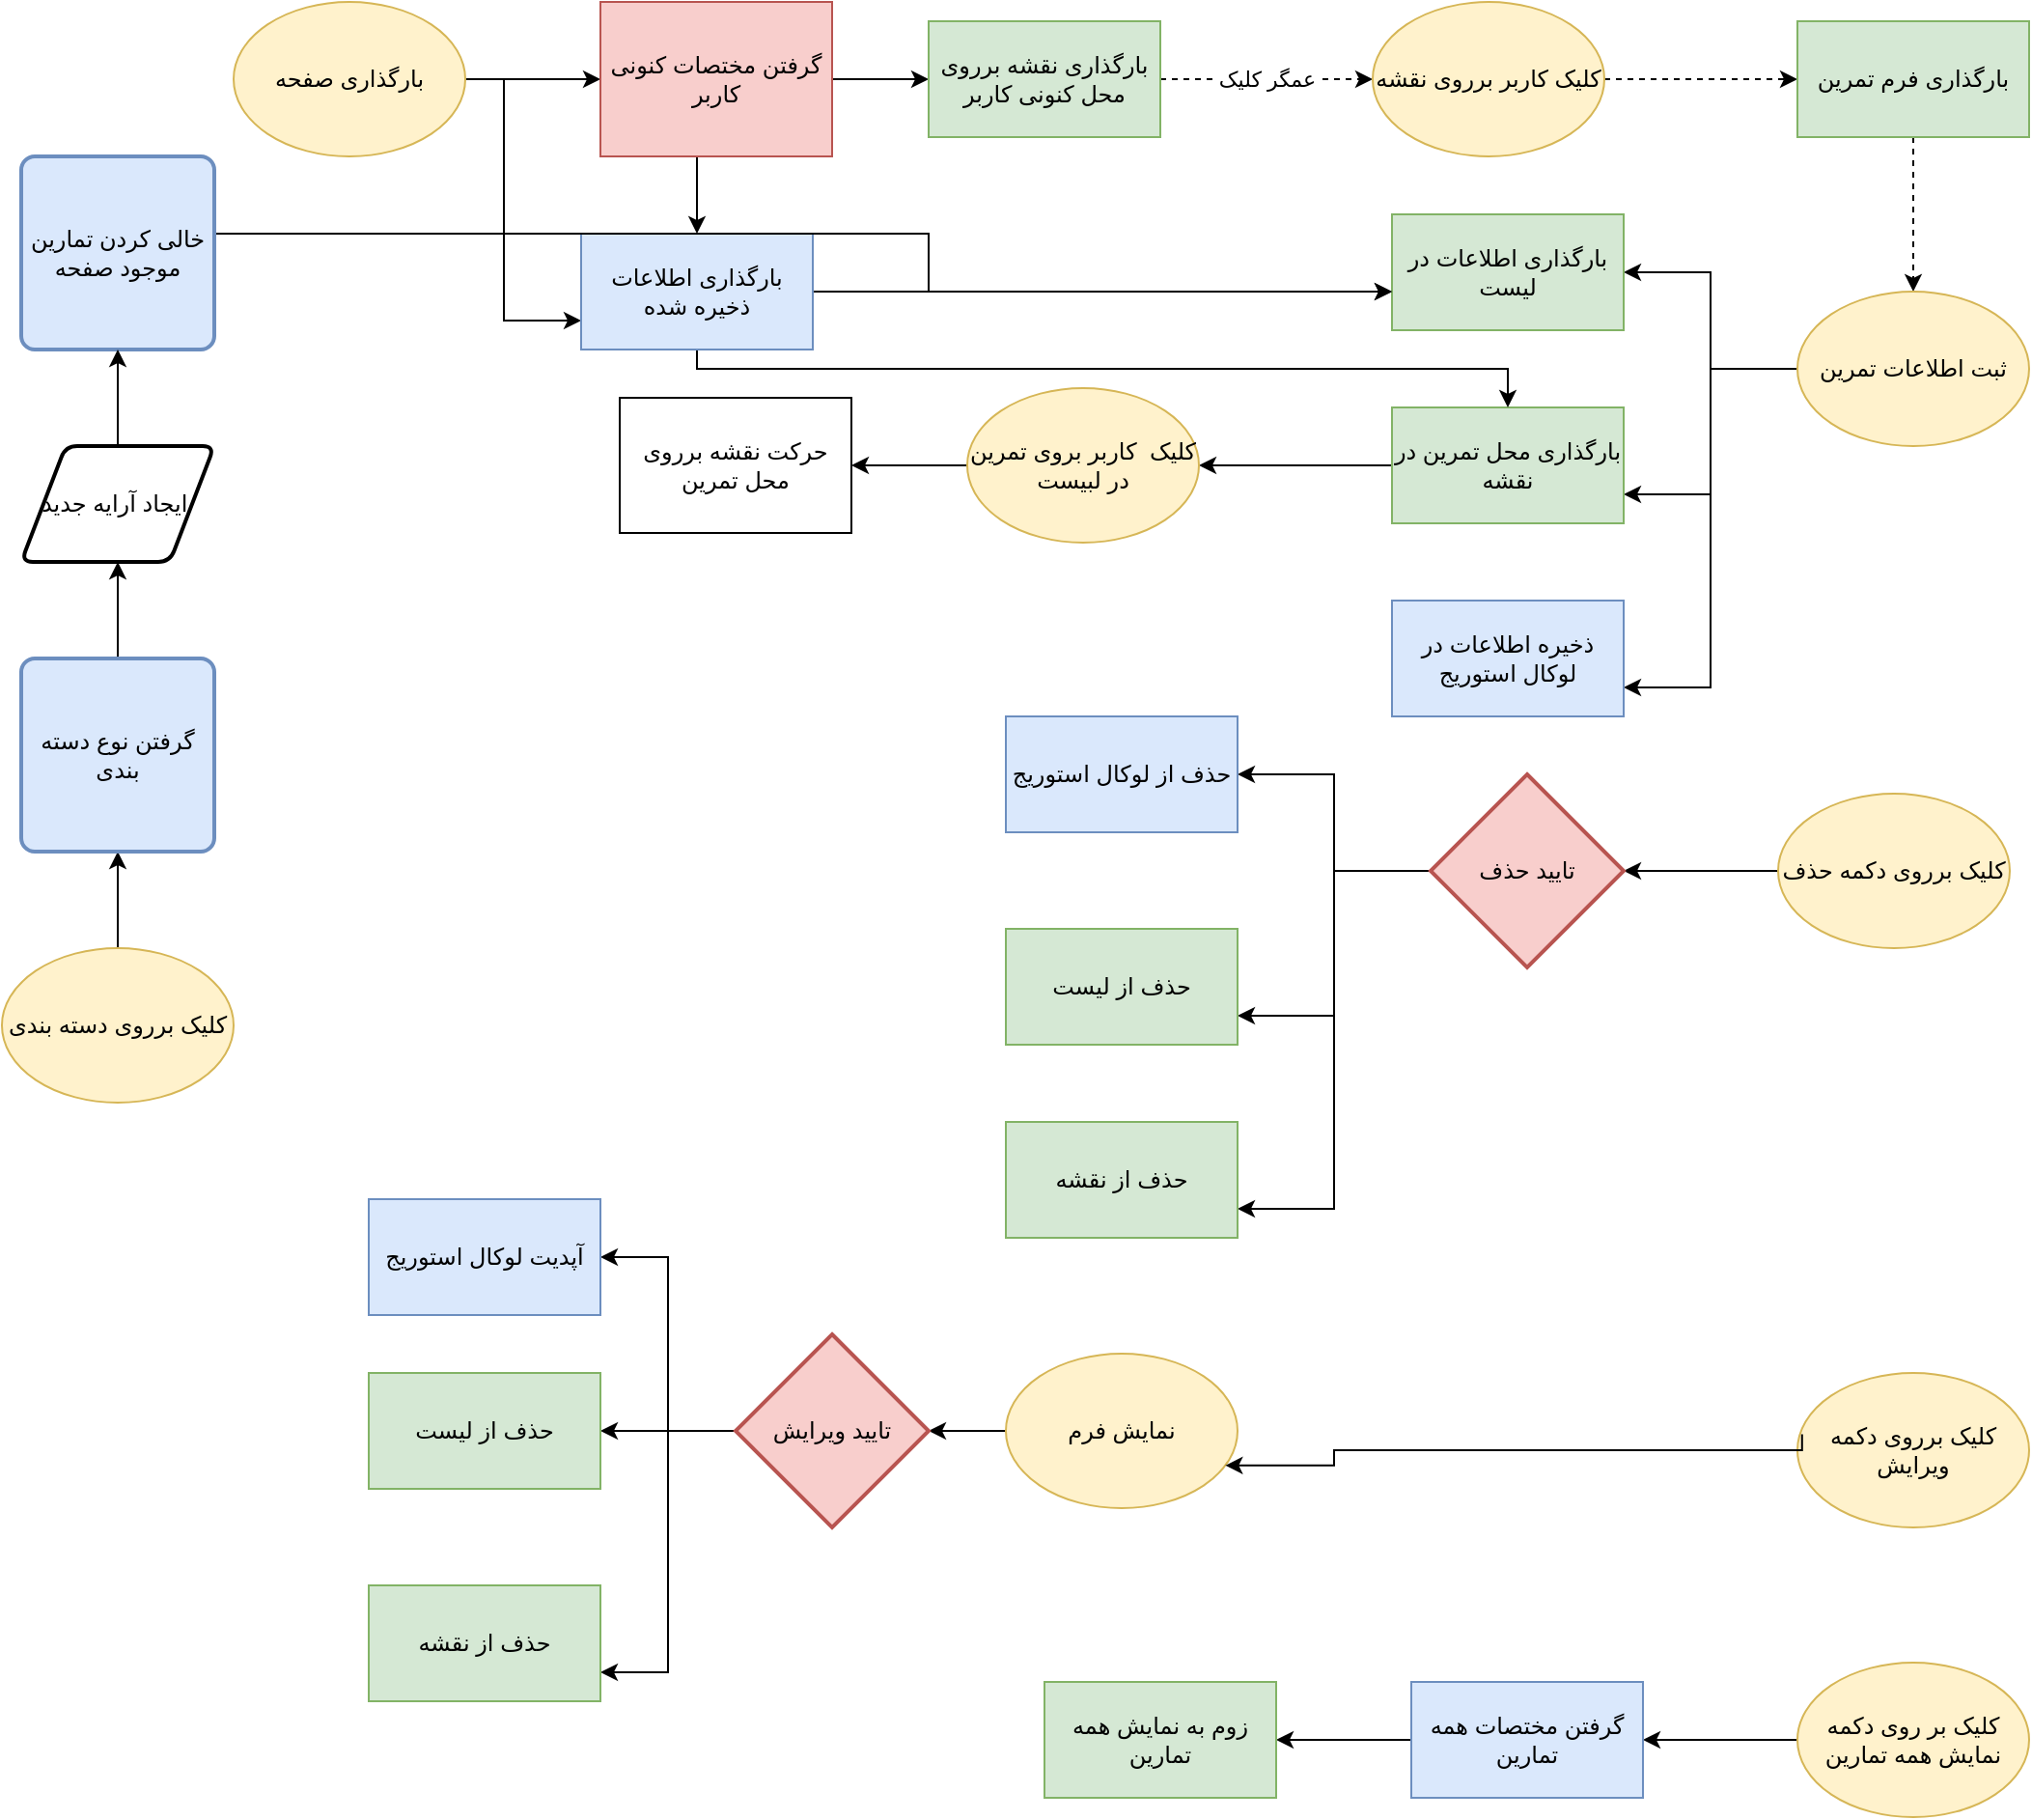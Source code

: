 <mxfile version="14.4.3" type="device"><diagram id="kmA88aOKymLp-5hWI0Im" name="Page-1"><mxGraphModel dx="2313" dy="846" grid="1" gridSize="10" guides="1" tooltips="1" connect="1" arrows="1" fold="1" page="1" pageScale="1" pageWidth="850" pageHeight="1100" math="0" shadow="0"><root><mxCell id="0"/><mxCell id="1" parent="0"/><mxCell id="PQqwstBrlagNr3IVlRmh-4" value="" style="edgeStyle=orthogonalEdgeStyle;rounded=0;orthogonalLoop=1;jettySize=auto;html=1;" parent="1" source="PQqwstBrlagNr3IVlRmh-2" target="PQqwstBrlagNr3IVlRmh-3" edge="1"><mxGeometry relative="1" as="geometry"/></mxCell><mxCell id="PQqwstBrlagNr3IVlRmh-26" style="edgeStyle=orthogonalEdgeStyle;rounded=0;orthogonalLoop=1;jettySize=auto;html=1;entryX=0;entryY=0.75;entryDx=0;entryDy=0;" parent="1" source="PQqwstBrlagNr3IVlRmh-2" target="PQqwstBrlagNr3IVlRmh-25" edge="1"><mxGeometry relative="1" as="geometry"><Array as="points"><mxPoint x="220" y="100"/><mxPoint x="220" y="225"/></Array></mxGeometry></mxCell><mxCell id="PQqwstBrlagNr3IVlRmh-2" value="بارگذاری صفحه" style="ellipse;whiteSpace=wrap;html=1;fillColor=#fff2cc;strokeColor=#d6b656;" parent="1" vertex="1"><mxGeometry x="80" y="60" width="120" height="80" as="geometry"/></mxCell><mxCell id="PQqwstBrlagNr3IVlRmh-6" value="" style="edgeStyle=orthogonalEdgeStyle;rounded=0;orthogonalLoop=1;jettySize=auto;html=1;" parent="1" source="PQqwstBrlagNr3IVlRmh-3" target="PQqwstBrlagNr3IVlRmh-5" edge="1"><mxGeometry relative="1" as="geometry"/></mxCell><mxCell id="PQqwstBrlagNr3IVlRmh-27" style="edgeStyle=orthogonalEdgeStyle;rounded=0;orthogonalLoop=1;jettySize=auto;html=1;" parent="1" source="PQqwstBrlagNr3IVlRmh-3" target="PQqwstBrlagNr3IVlRmh-25" edge="1"><mxGeometry relative="1" as="geometry"><Array as="points"><mxPoint x="320" y="160"/><mxPoint x="320" y="160"/></Array></mxGeometry></mxCell><mxCell id="PQqwstBrlagNr3IVlRmh-3" value="گرفتن مختصات کنونی کاربر" style="rounded=0;whiteSpace=wrap;html=1;fillColor=#f8cecc;strokeColor=#b85450;" parent="1" vertex="1"><mxGeometry x="270" y="60" width="120" height="80" as="geometry"/></mxCell><mxCell id="PQqwstBrlagNr3IVlRmh-8" value="عمگر کلیک" style="edgeStyle=orthogonalEdgeStyle;rounded=0;orthogonalLoop=1;jettySize=auto;html=1;dashed=1;" parent="1" source="PQqwstBrlagNr3IVlRmh-5" target="PQqwstBrlagNr3IVlRmh-7" edge="1"><mxGeometry relative="1" as="geometry"/></mxCell><mxCell id="PQqwstBrlagNr3IVlRmh-5" value="بارگذاری نقشه برروی محل کنونی کاربر" style="rounded=0;whiteSpace=wrap;html=1;fillColor=#d5e8d4;strokeColor=#82b366;" parent="1" vertex="1"><mxGeometry x="440" y="70" width="120" height="60" as="geometry"/></mxCell><mxCell id="PQqwstBrlagNr3IVlRmh-10" value="" style="edgeStyle=orthogonalEdgeStyle;rounded=0;orthogonalLoop=1;jettySize=auto;html=1;dashed=1;" parent="1" source="PQqwstBrlagNr3IVlRmh-7" target="PQqwstBrlagNr3IVlRmh-9" edge="1"><mxGeometry relative="1" as="geometry"/></mxCell><mxCell id="PQqwstBrlagNr3IVlRmh-7" value="کلیک کاربر برروی نقشه" style="ellipse;whiteSpace=wrap;html=1;fillColor=#fff2cc;strokeColor=#d6b656;" parent="1" vertex="1"><mxGeometry x="670" y="60" width="120" height="80" as="geometry"/></mxCell><mxCell id="PQqwstBrlagNr3IVlRmh-12" value="" style="edgeStyle=orthogonalEdgeStyle;rounded=0;orthogonalLoop=1;jettySize=auto;html=1;dashed=1;" parent="1" source="PQqwstBrlagNr3IVlRmh-9" target="PQqwstBrlagNr3IVlRmh-11" edge="1"><mxGeometry relative="1" as="geometry"/></mxCell><mxCell id="PQqwstBrlagNr3IVlRmh-9" value="بارگذاری فرم تمرین" style="rounded=0;whiteSpace=wrap;html=1;fillColor=#d5e8d4;strokeColor=#82b366;" parent="1" vertex="1"><mxGeometry x="890" y="70" width="120" height="60" as="geometry"/></mxCell><mxCell id="PQqwstBrlagNr3IVlRmh-18" style="edgeStyle=orthogonalEdgeStyle;rounded=0;orthogonalLoop=1;jettySize=auto;html=1;entryX=1;entryY=0.75;entryDx=0;entryDy=0;" parent="1" source="PQqwstBrlagNr3IVlRmh-11" target="PQqwstBrlagNr3IVlRmh-13" edge="1"><mxGeometry relative="1" as="geometry"/></mxCell><mxCell id="PQqwstBrlagNr3IVlRmh-19" style="edgeStyle=orthogonalEdgeStyle;rounded=0;orthogonalLoop=1;jettySize=auto;html=1;entryX=1;entryY=0.75;entryDx=0;entryDy=0;" parent="1" source="PQqwstBrlagNr3IVlRmh-11" target="PQqwstBrlagNr3IVlRmh-14" edge="1"><mxGeometry relative="1" as="geometry"/></mxCell><mxCell id="PQqwstBrlagNr3IVlRmh-20" style="edgeStyle=orthogonalEdgeStyle;rounded=0;orthogonalLoop=1;jettySize=auto;html=1;" parent="1" source="PQqwstBrlagNr3IVlRmh-11" target="PQqwstBrlagNr3IVlRmh-15" edge="1"><mxGeometry relative="1" as="geometry"/></mxCell><mxCell id="PQqwstBrlagNr3IVlRmh-11" value="ثبت اطلاعات تمرین" style="ellipse;whiteSpace=wrap;html=1;fillColor=#fff2cc;strokeColor=#d6b656;" parent="1" vertex="1"><mxGeometry x="890" y="210" width="120" height="80" as="geometry"/></mxCell><mxCell id="PQqwstBrlagNr3IVlRmh-13" value="ذخیره اطلاعات در لوکال استوریج" style="rounded=0;whiteSpace=wrap;html=1;fillColor=#dae8fc;strokeColor=#6c8ebf;" parent="1" vertex="1"><mxGeometry x="680" y="370" width="120" height="60" as="geometry"/></mxCell><mxCell id="PQqwstBrlagNr3IVlRmh-22" style="edgeStyle=orthogonalEdgeStyle;rounded=0;orthogonalLoop=1;jettySize=auto;html=1;" parent="1" source="PQqwstBrlagNr3IVlRmh-14" target="PQqwstBrlagNr3IVlRmh-21" edge="1"><mxGeometry relative="1" as="geometry"/></mxCell><mxCell id="PQqwstBrlagNr3IVlRmh-14" value="بارگذاری محل تمرین در نقشه" style="rounded=0;whiteSpace=wrap;html=1;fillColor=#d5e8d4;strokeColor=#82b366;" parent="1" vertex="1"><mxGeometry x="680" y="270" width="120" height="60" as="geometry"/></mxCell><mxCell id="PQqwstBrlagNr3IVlRmh-15" value="بارگذاری اطلاعات در لیست" style="rounded=0;whiteSpace=wrap;html=1;fillColor=#d5e8d4;strokeColor=#82b366;" parent="1" vertex="1"><mxGeometry x="680" y="170" width="120" height="60" as="geometry"/></mxCell><mxCell id="PQqwstBrlagNr3IVlRmh-24" style="edgeStyle=orthogonalEdgeStyle;rounded=0;orthogonalLoop=1;jettySize=auto;html=1;entryX=1;entryY=0.5;entryDx=0;entryDy=0;" parent="1" source="PQqwstBrlagNr3IVlRmh-21" target="PQqwstBrlagNr3IVlRmh-23" edge="1"><mxGeometry relative="1" as="geometry"/></mxCell><mxCell id="PQqwstBrlagNr3IVlRmh-21" value="کلیک&amp;nbsp; کاربر بروی تمرین در لبیست" style="ellipse;whiteSpace=wrap;html=1;fillColor=#fff2cc;strokeColor=#d6b656;" parent="1" vertex="1"><mxGeometry x="460" y="260" width="120" height="80" as="geometry"/></mxCell><mxCell id="PQqwstBrlagNr3IVlRmh-23" value="حرکت نقشه برروی محل تمرین" style="rounded=0;whiteSpace=wrap;html=1;" parent="1" vertex="1"><mxGeometry x="280" y="265" width="120" height="70" as="geometry"/></mxCell><mxCell id="PQqwstBrlagNr3IVlRmh-28" style="edgeStyle=orthogonalEdgeStyle;rounded=0;orthogonalLoop=1;jettySize=auto;html=1;" parent="1" source="PQqwstBrlagNr3IVlRmh-25" target="PQqwstBrlagNr3IVlRmh-15" edge="1"><mxGeometry relative="1" as="geometry"><Array as="points"><mxPoint x="570" y="210"/><mxPoint x="570" y="210"/></Array></mxGeometry></mxCell><mxCell id="PQqwstBrlagNr3IVlRmh-29" style="edgeStyle=orthogonalEdgeStyle;rounded=0;orthogonalLoop=1;jettySize=auto;html=1;" parent="1" source="PQqwstBrlagNr3IVlRmh-25" target="PQqwstBrlagNr3IVlRmh-14" edge="1"><mxGeometry relative="1" as="geometry"><Array as="points"><mxPoint x="320" y="250"/><mxPoint x="740" y="250"/></Array></mxGeometry></mxCell><mxCell id="PQqwstBrlagNr3IVlRmh-25" value="بارگذاری اطلاعات ذخیره شده" style="rounded=0;whiteSpace=wrap;html=1;fillColor=#dae8fc;strokeColor=#6c8ebf;" parent="1" vertex="1"><mxGeometry x="260" y="180" width="120" height="60" as="geometry"/></mxCell><mxCell id="CTnsP1r3f3KNt_22TrNH-3" value="" style="edgeStyle=orthogonalEdgeStyle;rounded=0;orthogonalLoop=1;jettySize=auto;html=1;" parent="1" source="CTnsP1r3f3KNt_22TrNH-1" target="CTnsP1r3f3KNt_22TrNH-2" edge="1"><mxGeometry relative="1" as="geometry"/></mxCell><mxCell id="CTnsP1r3f3KNt_22TrNH-1" value="کلیک برروی دکمه حذف" style="ellipse;whiteSpace=wrap;html=1;fillColor=#fff2cc;strokeColor=#d6b656;" parent="1" vertex="1"><mxGeometry x="880" y="470" width="120" height="80" as="geometry"/></mxCell><mxCell id="CTnsP1r3f3KNt_22TrNH-7" value="" style="edgeStyle=orthogonalEdgeStyle;rounded=0;orthogonalLoop=1;jettySize=auto;html=1;" parent="1" source="CTnsP1r3f3KNt_22TrNH-2" target="CTnsP1r3f3KNt_22TrNH-6" edge="1"><mxGeometry relative="1" as="geometry"/></mxCell><mxCell id="CTnsP1r3f3KNt_22TrNH-12" style="edgeStyle=orthogonalEdgeStyle;rounded=0;orthogonalLoop=1;jettySize=auto;html=1;entryX=1;entryY=0.75;entryDx=0;entryDy=0;" parent="1" source="CTnsP1r3f3KNt_22TrNH-2" target="CTnsP1r3f3KNt_22TrNH-10" edge="1"><mxGeometry relative="1" as="geometry"/></mxCell><mxCell id="CTnsP1r3f3KNt_22TrNH-13" style="edgeStyle=orthogonalEdgeStyle;rounded=0;orthogonalLoop=1;jettySize=auto;html=1;entryX=1;entryY=0.75;entryDx=0;entryDy=0;" parent="1" source="CTnsP1r3f3KNt_22TrNH-2" target="CTnsP1r3f3KNt_22TrNH-11" edge="1"><mxGeometry relative="1" as="geometry"/></mxCell><mxCell id="CTnsP1r3f3KNt_22TrNH-2" value="تایید حذف" style="strokeWidth=2;html=1;shape=mxgraph.flowchart.decision;whiteSpace=wrap;fillColor=#f8cecc;strokeColor=#b85450;" parent="1" vertex="1"><mxGeometry x="700" y="460" width="100" height="100" as="geometry"/></mxCell><mxCell id="CTnsP1r3f3KNt_22TrNH-6" value="حذف از لوکال استوریج" style="rounded=0;whiteSpace=wrap;html=1;fillColor=#dae8fc;strokeColor=#6c8ebf;" parent="1" vertex="1"><mxGeometry x="480" y="430" width="120" height="60" as="geometry"/></mxCell><mxCell id="CTnsP1r3f3KNt_22TrNH-10" value="حذف از لیست" style="rounded=0;whiteSpace=wrap;html=1;fillColor=#d5e8d4;strokeColor=#82b366;" parent="1" vertex="1"><mxGeometry x="480" y="540" width="120" height="60" as="geometry"/></mxCell><mxCell id="CTnsP1r3f3KNt_22TrNH-11" value="حذف از نقشه" style="rounded=0;whiteSpace=wrap;html=1;fillColor=#d5e8d4;strokeColor=#82b366;" parent="1" vertex="1"><mxGeometry x="480" y="640" width="120" height="60" as="geometry"/></mxCell><mxCell id="CTnsP1r3f3KNt_22TrNH-15" value="کلیک برروی دکمه ویرایش" style="ellipse;whiteSpace=wrap;html=1;fillColor=#fff2cc;strokeColor=#d6b656;" parent="1" vertex="1"><mxGeometry x="890" y="770" width="120" height="80" as="geometry"/></mxCell><mxCell id="CTnsP1r3f3KNt_22TrNH-26" style="edgeStyle=orthogonalEdgeStyle;rounded=0;orthogonalLoop=1;jettySize=auto;html=1;" parent="1" source="CTnsP1r3f3KNt_22TrNH-23" target="CTnsP1r3f3KNt_22TrNH-25" edge="1"><mxGeometry relative="1" as="geometry"/></mxCell><mxCell id="CTnsP1r3f3KNt_22TrNH-23" value="نمایش فرم" style="ellipse;whiteSpace=wrap;html=1;fillColor=#fff2cc;strokeColor=#d6b656;" parent="1" vertex="1"><mxGeometry x="480" y="760" width="120" height="80" as="geometry"/></mxCell><mxCell id="CTnsP1r3f3KNt_22TrNH-24" style="edgeStyle=orthogonalEdgeStyle;rounded=0;orthogonalLoop=1;jettySize=auto;html=1;entryX=1;entryY=0.75;entryDx=0;entryDy=0;exitX=0.02;exitY=0.397;exitDx=0;exitDy=0;exitPerimeter=0;" parent="1" source="CTnsP1r3f3KNt_22TrNH-15" target="CTnsP1r3f3KNt_22TrNH-23" edge="1"><mxGeometry relative="1" as="geometry"><mxPoint x="700" y="810" as="sourcePoint"/><mxPoint x="600" y="885" as="targetPoint"/><Array as="points"><mxPoint x="882" y="810"/><mxPoint x="650" y="810"/><mxPoint x="650" y="878"/></Array></mxGeometry></mxCell><mxCell id="CTnsP1r3f3KNt_22TrNH-30" style="edgeStyle=orthogonalEdgeStyle;rounded=0;orthogonalLoop=1;jettySize=auto;html=1;entryX=1;entryY=0.5;entryDx=0;entryDy=0;" parent="1" source="CTnsP1r3f3KNt_22TrNH-25" target="CTnsP1r3f3KNt_22TrNH-29" edge="1"><mxGeometry relative="1" as="geometry"/></mxCell><mxCell id="CTnsP1r3f3KNt_22TrNH-31" style="edgeStyle=orthogonalEdgeStyle;rounded=0;orthogonalLoop=1;jettySize=auto;html=1;entryX=1;entryY=0.5;entryDx=0;entryDy=0;" parent="1" source="CTnsP1r3f3KNt_22TrNH-25" target="CTnsP1r3f3KNt_22TrNH-27" edge="1"><mxGeometry relative="1" as="geometry"/></mxCell><mxCell id="CTnsP1r3f3KNt_22TrNH-32" style="edgeStyle=orthogonalEdgeStyle;rounded=0;orthogonalLoop=1;jettySize=auto;html=1;entryX=1;entryY=0.75;entryDx=0;entryDy=0;" parent="1" source="CTnsP1r3f3KNt_22TrNH-25" target="CTnsP1r3f3KNt_22TrNH-28" edge="1"><mxGeometry relative="1" as="geometry"/></mxCell><mxCell id="CTnsP1r3f3KNt_22TrNH-25" value="تایید ویرایش" style="strokeWidth=2;html=1;shape=mxgraph.flowchart.decision;whiteSpace=wrap;fillColor=#f8cecc;strokeColor=#b85450;" parent="1" vertex="1"><mxGeometry x="340" y="750" width="100" height="100" as="geometry"/></mxCell><mxCell id="CTnsP1r3f3KNt_22TrNH-27" value="آپدیت لوکال استوریج" style="rounded=0;whiteSpace=wrap;html=1;fillColor=#dae8fc;strokeColor=#6c8ebf;" parent="1" vertex="1"><mxGeometry x="150" y="680" width="120" height="60" as="geometry"/></mxCell><mxCell id="CTnsP1r3f3KNt_22TrNH-28" value="حذف از نقشه" style="rounded=0;whiteSpace=wrap;html=1;fillColor=#d5e8d4;strokeColor=#82b366;" parent="1" vertex="1"><mxGeometry x="150" y="880" width="120" height="60" as="geometry"/></mxCell><mxCell id="CTnsP1r3f3KNt_22TrNH-29" value="حذف از لیست" style="rounded=0;whiteSpace=wrap;html=1;fillColor=#d5e8d4;strokeColor=#82b366;" parent="1" vertex="1"><mxGeometry x="150" y="770" width="120" height="60" as="geometry"/></mxCell><mxCell id="TWIum2Yms7-U7smUvIky-3" value="" style="edgeStyle=orthogonalEdgeStyle;rounded=0;orthogonalLoop=1;jettySize=auto;html=1;" parent="1" source="TWIum2Yms7-U7smUvIky-1" target="TWIum2Yms7-U7smUvIky-2" edge="1"><mxGeometry relative="1" as="geometry"/></mxCell><mxCell id="TWIum2Yms7-U7smUvIky-1" value="کلیک برروی دسته بندی" style="ellipse;whiteSpace=wrap;html=1;fillColor=#fff2cc;strokeColor=#d6b656;" parent="1" vertex="1"><mxGeometry x="-40" y="550" width="120" height="80" as="geometry"/></mxCell><mxCell id="TWIum2Yms7-U7smUvIky-5" value="" style="edgeStyle=orthogonalEdgeStyle;rounded=0;orthogonalLoop=1;jettySize=auto;html=1;" parent="1" source="TWIum2Yms7-U7smUvIky-2" target="TWIum2Yms7-U7smUvIky-4" edge="1"><mxGeometry relative="1" as="geometry"><Array as="points"><mxPoint x="20" y="310"/><mxPoint x="20" y="310"/></Array></mxGeometry></mxCell><mxCell id="TWIum2Yms7-U7smUvIky-2" value="گرفتن نوع دسته بندی" style="rounded=1;whiteSpace=wrap;html=1;absoluteArcSize=1;arcSize=14;strokeWidth=2;fillColor=#dae8fc;strokeColor=#6c8ebf;" parent="1" vertex="1"><mxGeometry x="-30" y="400" width="100" height="100" as="geometry"/></mxCell><mxCell id="TWIum2Yms7-U7smUvIky-6" style="edgeStyle=orthogonalEdgeStyle;rounded=0;orthogonalLoop=1;jettySize=auto;html=1;" parent="1" source="TWIum2Yms7-U7smUvIky-7" target="PQqwstBrlagNr3IVlRmh-15" edge="1"><mxGeometry relative="1" as="geometry"><Array as="points"><mxPoint x="30" y="180"/><mxPoint x="440" y="180"/><mxPoint x="440" y="210"/></Array></mxGeometry></mxCell><mxCell id="TWIum2Yms7-U7smUvIky-4" value="ایجاد آرایه جدید&amp;nbsp;" style="shape=parallelogram;html=1;strokeWidth=2;perimeter=parallelogramPerimeter;whiteSpace=wrap;rounded=1;arcSize=12;size=0.23;" parent="1" vertex="1"><mxGeometry x="-30" y="290" width="100" height="60" as="geometry"/></mxCell><mxCell id="TWIum2Yms7-U7smUvIky-7" value="خالی کردن تمارین موجود صفحه" style="rounded=1;whiteSpace=wrap;html=1;absoluteArcSize=1;arcSize=14;strokeWidth=2;fillColor=#dae8fc;strokeColor=#6c8ebf;" parent="1" vertex="1"><mxGeometry x="-30" y="140" width="100" height="100" as="geometry"/></mxCell><mxCell id="TWIum2Yms7-U7smUvIky-8" style="edgeStyle=orthogonalEdgeStyle;rounded=0;orthogonalLoop=1;jettySize=auto;html=1;" parent="1" source="TWIum2Yms7-U7smUvIky-4" target="TWIum2Yms7-U7smUvIky-7" edge="1"><mxGeometry relative="1" as="geometry"><mxPoint x="30.059" y="250" as="sourcePoint"/><mxPoint x="680" y="210" as="targetPoint"/><Array as="points"/></mxGeometry></mxCell><mxCell id="OGmIvqYmDCyokb-yP7sK-4" style="edgeStyle=orthogonalEdgeStyle;rounded=0;orthogonalLoop=1;jettySize=auto;html=1;" edge="1" parent="1" source="OGmIvqYmDCyokb-yP7sK-1" target="OGmIvqYmDCyokb-yP7sK-2"><mxGeometry relative="1" as="geometry"/></mxCell><mxCell id="OGmIvqYmDCyokb-yP7sK-1" value="کلیک بر روی دکمه نمایش همه تمارین" style="ellipse;whiteSpace=wrap;html=1;fillColor=#fff2cc;strokeColor=#d6b656;" vertex="1" parent="1"><mxGeometry x="890" y="920" width="120" height="80" as="geometry"/></mxCell><mxCell id="OGmIvqYmDCyokb-yP7sK-5" style="edgeStyle=orthogonalEdgeStyle;rounded=0;orthogonalLoop=1;jettySize=auto;html=1;" edge="1" parent="1" source="OGmIvqYmDCyokb-yP7sK-2" target="OGmIvqYmDCyokb-yP7sK-3"><mxGeometry relative="1" as="geometry"/></mxCell><mxCell id="OGmIvqYmDCyokb-yP7sK-2" value="گرفتن مختصات همه تمارین" style="rounded=0;whiteSpace=wrap;html=1;fillColor=#dae8fc;strokeColor=#6c8ebf;" vertex="1" parent="1"><mxGeometry x="690" y="930" width="120" height="60" as="geometry"/></mxCell><mxCell id="OGmIvqYmDCyokb-yP7sK-3" value="زوم به نمایش همه تمارین" style="rounded=0;whiteSpace=wrap;html=1;fillColor=#d5e8d4;strokeColor=#82b366;" vertex="1" parent="1"><mxGeometry x="500" y="930" width="120" height="60" as="geometry"/></mxCell></root></mxGraphModel></diagram></mxfile>